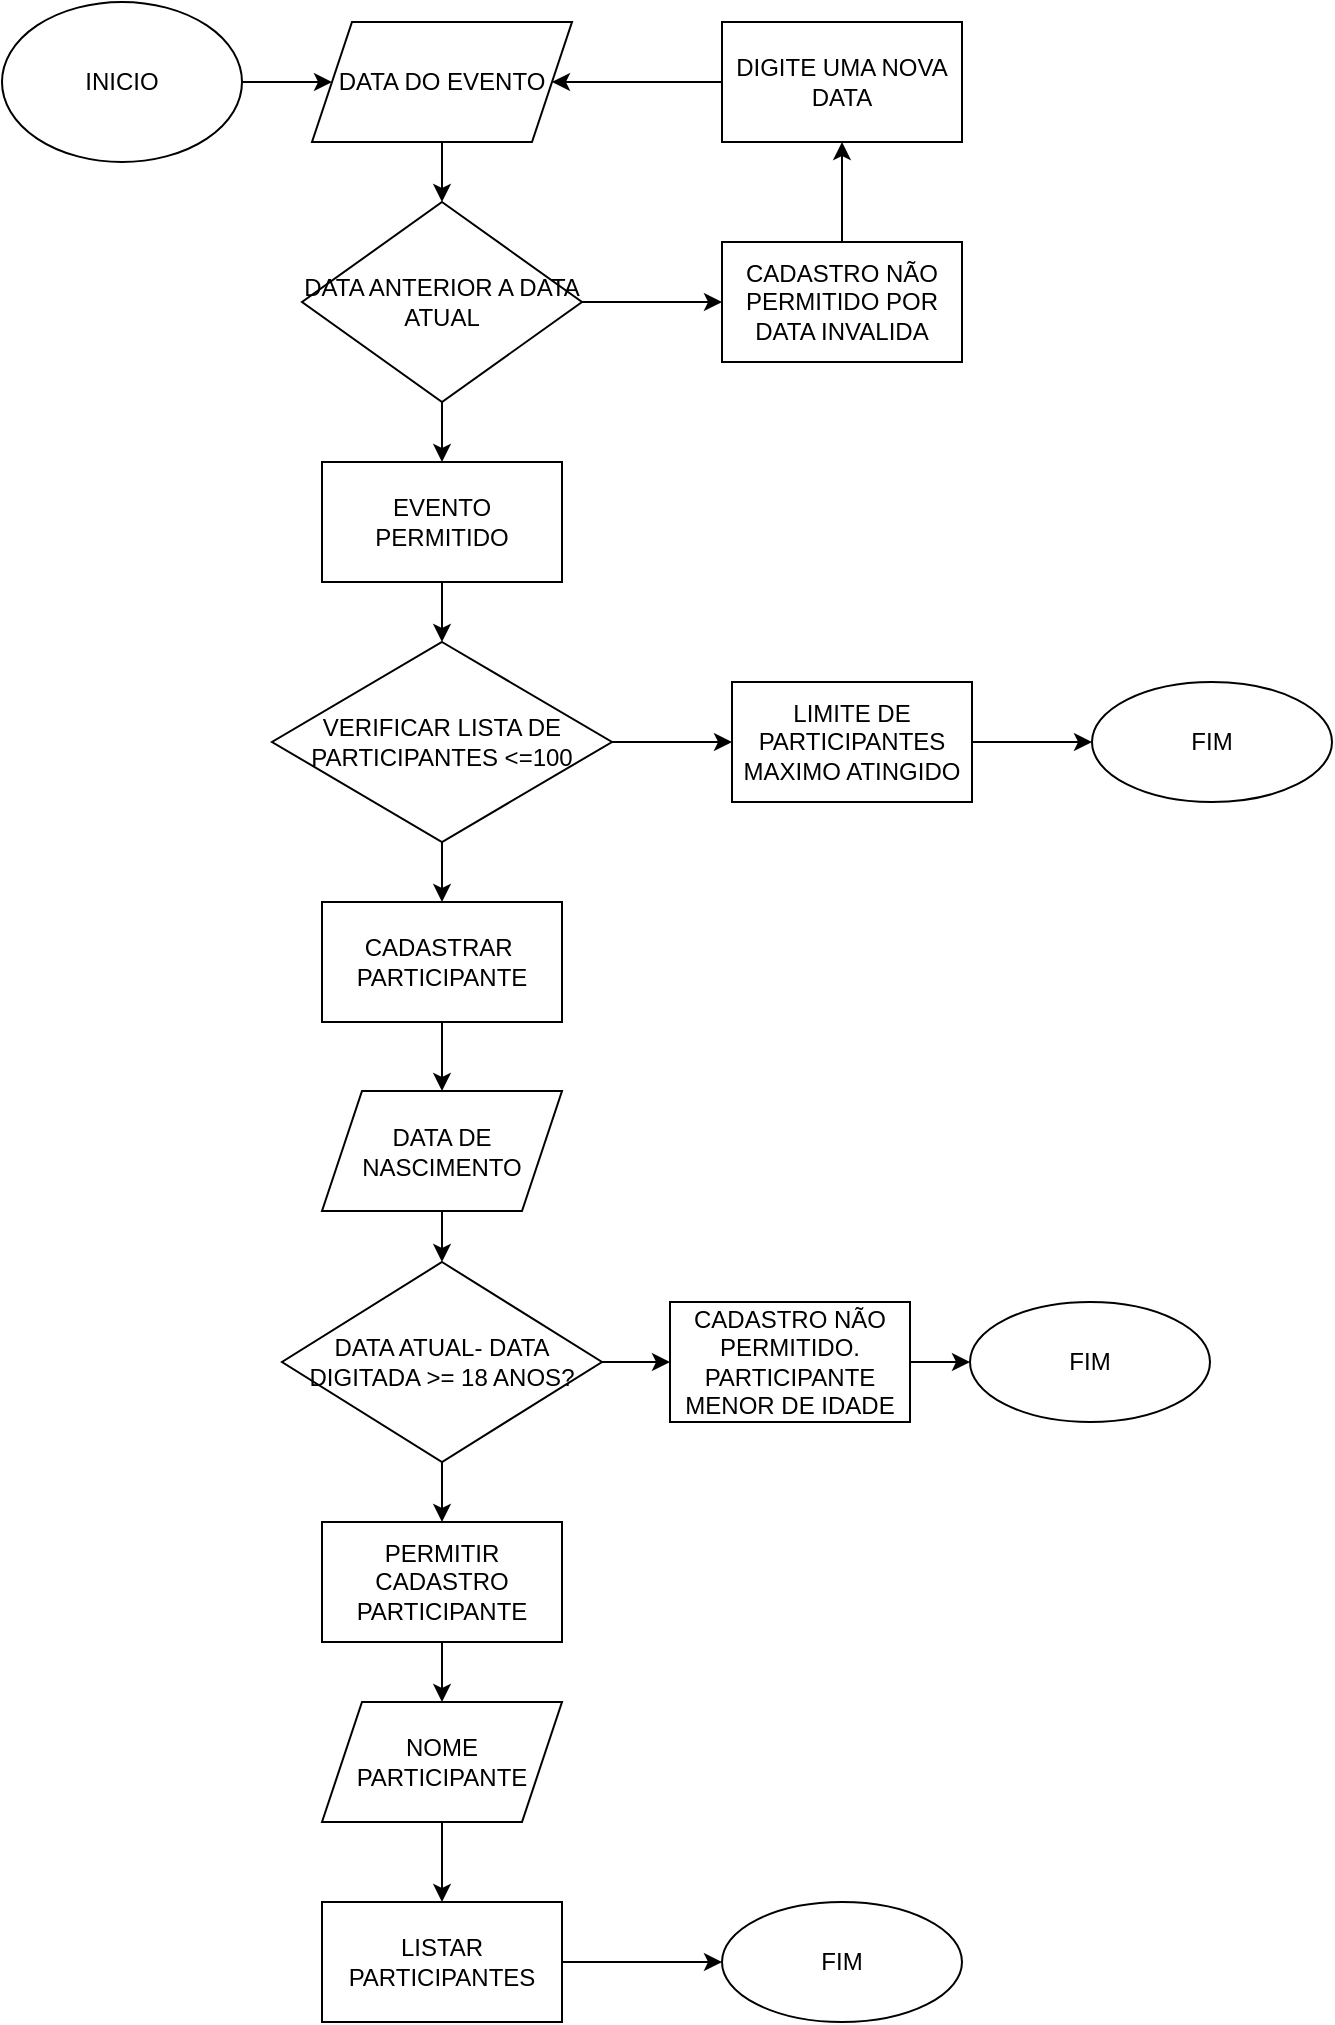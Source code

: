 <mxfile version="14.9.8" type="device"><diagram id="C6Aj18B5sJ5ZqbyE9lun" name="Page-1"><mxGraphModel dx="2062" dy="705" grid="1" gridSize="10" guides="1" tooltips="1" connect="1" arrows="1" fold="1" page="1" pageScale="1" pageWidth="827" pageHeight="1169" math="0" shadow="0"><root><mxCell id="0"/><mxCell id="1" parent="0"/><mxCell id="qa5Aw16aotxVDx-qJwlF-30" value="" style="edgeStyle=orthogonalEdgeStyle;rounded=0;orthogonalLoop=1;jettySize=auto;html=1;" edge="1" parent="1" source="qa5Aw16aotxVDx-qJwlF-1" target="qa5Aw16aotxVDx-qJwlF-2"><mxGeometry relative="1" as="geometry"/></mxCell><mxCell id="qa5Aw16aotxVDx-qJwlF-1" value="INICIO" style="ellipse;whiteSpace=wrap;html=1;" vertex="1" parent="1"><mxGeometry x="40" y="40" width="120" height="80" as="geometry"/></mxCell><mxCell id="qa5Aw16aotxVDx-qJwlF-7" value="" style="edgeStyle=orthogonalEdgeStyle;rounded=0;orthogonalLoop=1;jettySize=auto;html=1;" edge="1" parent="1" source="qa5Aw16aotxVDx-qJwlF-2" target="qa5Aw16aotxVDx-qJwlF-3"><mxGeometry relative="1" as="geometry"/></mxCell><mxCell id="qa5Aw16aotxVDx-qJwlF-2" value="DATA DO EVENTO" style="shape=parallelogram;perimeter=parallelogramPerimeter;whiteSpace=wrap;html=1;fixedSize=1;" vertex="1" parent="1"><mxGeometry x="195" y="50" width="130" height="60" as="geometry"/></mxCell><mxCell id="qa5Aw16aotxVDx-qJwlF-6" value="" style="edgeStyle=orthogonalEdgeStyle;rounded=0;orthogonalLoop=1;jettySize=auto;html=1;" edge="1" parent="1" source="qa5Aw16aotxVDx-qJwlF-3" target="qa5Aw16aotxVDx-qJwlF-5"><mxGeometry relative="1" as="geometry"/></mxCell><mxCell id="qa5Aw16aotxVDx-qJwlF-9" value="" style="edgeStyle=orthogonalEdgeStyle;rounded=0;orthogonalLoop=1;jettySize=auto;html=1;" edge="1" parent="1" source="qa5Aw16aotxVDx-qJwlF-3" target="qa5Aw16aotxVDx-qJwlF-8"><mxGeometry relative="1" as="geometry"/></mxCell><mxCell id="qa5Aw16aotxVDx-qJwlF-3" value="DATA ANTERIOR A DATA ATUAL" style="rhombus;whiteSpace=wrap;html=1;" vertex="1" parent="1"><mxGeometry x="190" y="140" width="140" height="100" as="geometry"/></mxCell><mxCell id="qa5Aw16aotxVDx-qJwlF-24" value="" style="edgeStyle=orthogonalEdgeStyle;rounded=0;orthogonalLoop=1;jettySize=auto;html=1;" edge="1" parent="1" source="qa5Aw16aotxVDx-qJwlF-5" target="qa5Aw16aotxVDx-qJwlF-23"><mxGeometry relative="1" as="geometry"/></mxCell><mxCell id="qa5Aw16aotxVDx-qJwlF-5" value="CADASTRO NÃO PERMITIDO POR DATA INVALIDA" style="rounded=0;whiteSpace=wrap;html=1;" vertex="1" parent="1"><mxGeometry x="400" y="160" width="120" height="60" as="geometry"/></mxCell><mxCell id="qa5Aw16aotxVDx-qJwlF-38" value="" style="edgeStyle=orthogonalEdgeStyle;rounded=0;orthogonalLoop=1;jettySize=auto;html=1;" edge="1" parent="1" source="qa5Aw16aotxVDx-qJwlF-8" target="qa5Aw16aotxVDx-qJwlF-32"><mxGeometry relative="1" as="geometry"/></mxCell><mxCell id="qa5Aw16aotxVDx-qJwlF-8" value="EVENTO PERMITIDO" style="whiteSpace=wrap;html=1;" vertex="1" parent="1"><mxGeometry x="200" y="270" width="120" height="60" as="geometry"/></mxCell><mxCell id="qa5Aw16aotxVDx-qJwlF-40" value="" style="edgeStyle=orthogonalEdgeStyle;rounded=0;orthogonalLoop=1;jettySize=auto;html=1;" edge="1" parent="1" source="qa5Aw16aotxVDx-qJwlF-10" target="qa5Aw16aotxVDx-qJwlF-12"><mxGeometry relative="1" as="geometry"/></mxCell><mxCell id="qa5Aw16aotxVDx-qJwlF-10" value="DATA DE NASCIMENTO" style="shape=parallelogram;perimeter=parallelogramPerimeter;whiteSpace=wrap;html=1;fixedSize=1;" vertex="1" parent="1"><mxGeometry x="200" y="584.5" width="120" height="60" as="geometry"/></mxCell><mxCell id="qa5Aw16aotxVDx-qJwlF-17" value="" style="edgeStyle=orthogonalEdgeStyle;rounded=0;orthogonalLoop=1;jettySize=auto;html=1;" edge="1" parent="1" source="qa5Aw16aotxVDx-qJwlF-12" target="qa5Aw16aotxVDx-qJwlF-16"><mxGeometry relative="1" as="geometry"/></mxCell><mxCell id="qa5Aw16aotxVDx-qJwlF-41" value="" style="edgeStyle=orthogonalEdgeStyle;rounded=0;orthogonalLoop=1;jettySize=auto;html=1;" edge="1" parent="1" source="qa5Aw16aotxVDx-qJwlF-12" target="qa5Aw16aotxVDx-qJwlF-14"><mxGeometry relative="1" as="geometry"/></mxCell><mxCell id="qa5Aw16aotxVDx-qJwlF-12" value="DATA ATUAL- DATA DIGITADA &amp;gt;= 18 ANOS?" style="rhombus;whiteSpace=wrap;html=1;" vertex="1" parent="1"><mxGeometry x="180" y="670" width="160" height="100" as="geometry"/></mxCell><mxCell id="qa5Aw16aotxVDx-qJwlF-44" value="" style="edgeStyle=orthogonalEdgeStyle;rounded=0;orthogonalLoop=1;jettySize=auto;html=1;" edge="1" parent="1" source="qa5Aw16aotxVDx-qJwlF-14" target="qa5Aw16aotxVDx-qJwlF-43"><mxGeometry relative="1" as="geometry"/></mxCell><mxCell id="qa5Aw16aotxVDx-qJwlF-14" value="PERMITIR CADASTRO PARTICIPANTE" style="whiteSpace=wrap;html=1;" vertex="1" parent="1"><mxGeometry x="200" y="800" width="120" height="60" as="geometry"/></mxCell><mxCell id="qa5Aw16aotxVDx-qJwlF-19" value="" style="edgeStyle=orthogonalEdgeStyle;rounded=0;orthogonalLoop=1;jettySize=auto;html=1;" edge="1" parent="1" source="qa5Aw16aotxVDx-qJwlF-16" target="qa5Aw16aotxVDx-qJwlF-18"><mxGeometry relative="1" as="geometry"/></mxCell><mxCell id="qa5Aw16aotxVDx-qJwlF-16" value="CADASTRO NÃO PERMITIDO. PARTICIPANTE MENOR DE IDADE" style="whiteSpace=wrap;html=1;" vertex="1" parent="1"><mxGeometry x="374" y="690" width="120" height="60" as="geometry"/></mxCell><mxCell id="qa5Aw16aotxVDx-qJwlF-18" value="FIM" style="ellipse;whiteSpace=wrap;html=1;" vertex="1" parent="1"><mxGeometry x="524" y="690" width="120" height="60" as="geometry"/></mxCell><mxCell id="qa5Aw16aotxVDx-qJwlF-25" value="" style="edgeStyle=orthogonalEdgeStyle;rounded=0;orthogonalLoop=1;jettySize=auto;html=1;" edge="1" parent="1" source="qa5Aw16aotxVDx-qJwlF-23" target="qa5Aw16aotxVDx-qJwlF-2"><mxGeometry relative="1" as="geometry"/></mxCell><mxCell id="qa5Aw16aotxVDx-qJwlF-23" value="DIGITE UMA NOVA DATA" style="whiteSpace=wrap;html=1;rounded=0;" vertex="1" parent="1"><mxGeometry x="400" y="50" width="120" height="60" as="geometry"/></mxCell><mxCell id="qa5Aw16aotxVDx-qJwlF-42" value="" style="edgeStyle=orthogonalEdgeStyle;rounded=0;orthogonalLoop=1;jettySize=auto;html=1;" edge="1" parent="1" source="qa5Aw16aotxVDx-qJwlF-26" target="qa5Aw16aotxVDx-qJwlF-10"><mxGeometry relative="1" as="geometry"/></mxCell><mxCell id="qa5Aw16aotxVDx-qJwlF-26" value="CADASTRAR&amp;nbsp; PARTICIPANTE" style="rounded=0;whiteSpace=wrap;html=1;" vertex="1" parent="1"><mxGeometry x="200" y="490" width="120" height="60" as="geometry"/></mxCell><mxCell id="qa5Aw16aotxVDx-qJwlF-35" value="" style="edgeStyle=orthogonalEdgeStyle;rounded=0;orthogonalLoop=1;jettySize=auto;html=1;" edge="1" parent="1" source="qa5Aw16aotxVDx-qJwlF-32" target="qa5Aw16aotxVDx-qJwlF-34"><mxGeometry relative="1" as="geometry"/></mxCell><mxCell id="qa5Aw16aotxVDx-qJwlF-39" value="" style="edgeStyle=orthogonalEdgeStyle;rounded=0;orthogonalLoop=1;jettySize=auto;html=1;" edge="1" parent="1" source="qa5Aw16aotxVDx-qJwlF-32" target="qa5Aw16aotxVDx-qJwlF-26"><mxGeometry relative="1" as="geometry"/></mxCell><mxCell id="qa5Aw16aotxVDx-qJwlF-32" value="VERIFICAR LISTA DE PARTICIPANTES &amp;lt;=100" style="rhombus;whiteSpace=wrap;html=1;" vertex="1" parent="1"><mxGeometry x="175" y="360" width="170" height="100" as="geometry"/></mxCell><mxCell id="qa5Aw16aotxVDx-qJwlF-37" value="" style="edgeStyle=orthogonalEdgeStyle;rounded=0;orthogonalLoop=1;jettySize=auto;html=1;" edge="1" parent="1" source="qa5Aw16aotxVDx-qJwlF-34" target="qa5Aw16aotxVDx-qJwlF-36"><mxGeometry relative="1" as="geometry"/></mxCell><mxCell id="qa5Aw16aotxVDx-qJwlF-34" value="LIMITE DE PARTICIPANTES MAXIMO ATINGIDO" style="whiteSpace=wrap;html=1;" vertex="1" parent="1"><mxGeometry x="405" y="380" width="120" height="60" as="geometry"/></mxCell><mxCell id="qa5Aw16aotxVDx-qJwlF-36" value="FIM" style="ellipse;whiteSpace=wrap;html=1;" vertex="1" parent="1"><mxGeometry x="585" y="380" width="120" height="60" as="geometry"/></mxCell><mxCell id="qa5Aw16aotxVDx-qJwlF-46" value="" style="edgeStyle=orthogonalEdgeStyle;rounded=0;orthogonalLoop=1;jettySize=auto;html=1;" edge="1" parent="1" source="qa5Aw16aotxVDx-qJwlF-43" target="qa5Aw16aotxVDx-qJwlF-45"><mxGeometry relative="1" as="geometry"/></mxCell><mxCell id="qa5Aw16aotxVDx-qJwlF-43" value="NOME PARTICIPANTE" style="shape=parallelogram;perimeter=parallelogramPerimeter;whiteSpace=wrap;html=1;fixedSize=1;" vertex="1" parent="1"><mxGeometry x="200" y="890" width="120" height="60" as="geometry"/></mxCell><mxCell id="qa5Aw16aotxVDx-qJwlF-48" value="" style="edgeStyle=orthogonalEdgeStyle;rounded=0;orthogonalLoop=1;jettySize=auto;html=1;" edge="1" parent="1" source="qa5Aw16aotxVDx-qJwlF-45" target="qa5Aw16aotxVDx-qJwlF-47"><mxGeometry relative="1" as="geometry"/></mxCell><mxCell id="qa5Aw16aotxVDx-qJwlF-45" value="LISTAR PARTICIPANTES" style="whiteSpace=wrap;html=1;" vertex="1" parent="1"><mxGeometry x="200" y="990" width="120" height="60" as="geometry"/></mxCell><mxCell id="qa5Aw16aotxVDx-qJwlF-47" value="FIM" style="ellipse;whiteSpace=wrap;html=1;" vertex="1" parent="1"><mxGeometry x="400" y="990" width="120" height="60" as="geometry"/></mxCell></root></mxGraphModel></diagram></mxfile>